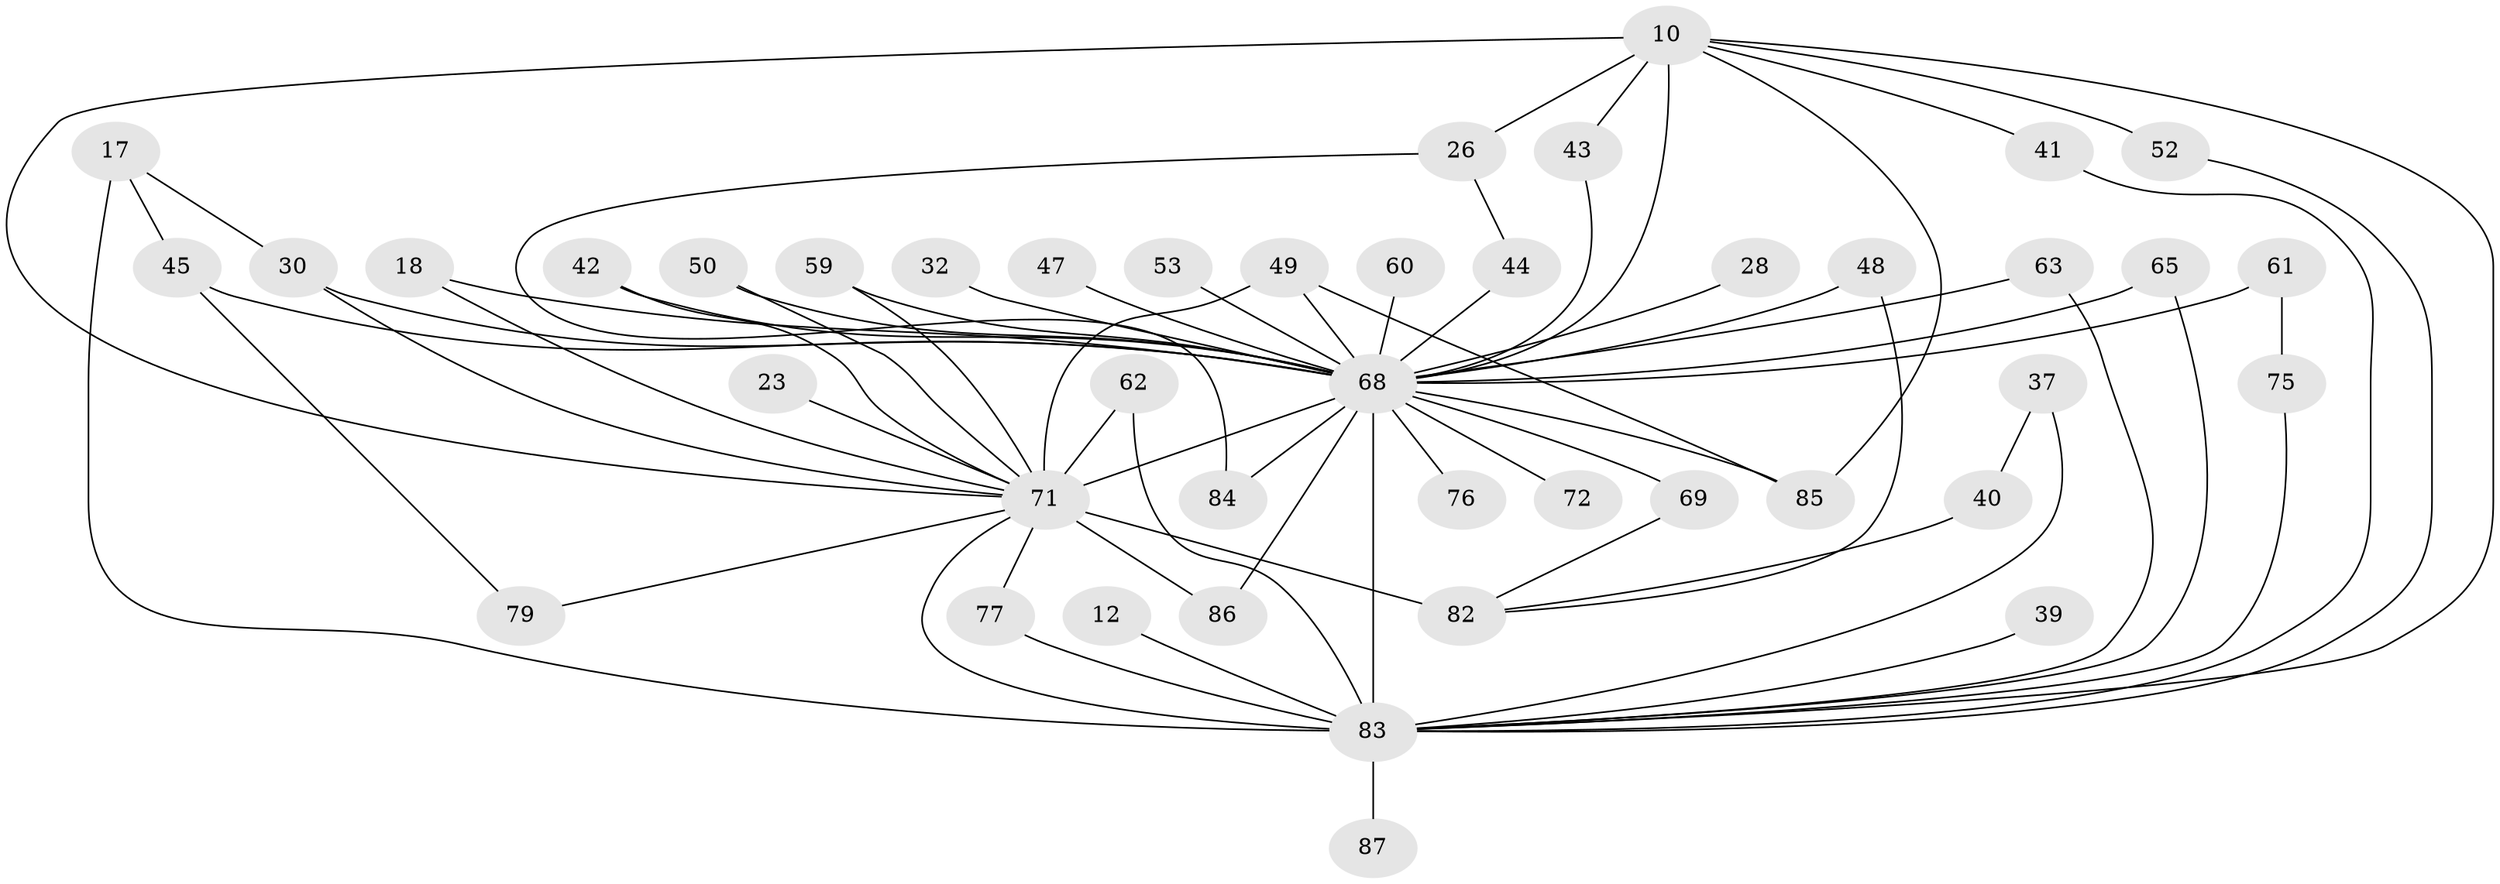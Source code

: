 // original degree distribution, {18: 0.034482758620689655, 17: 0.011494252873563218, 23: 0.011494252873563218, 19: 0.011494252873563218, 22: 0.011494252873563218, 28: 0.011494252873563218, 15: 0.022988505747126436, 4: 0.11494252873563218, 2: 0.5632183908045977, 5: 0.034482758620689655, 3: 0.14942528735632185, 6: 0.011494252873563218, 7: 0.011494252873563218}
// Generated by graph-tools (version 1.1) at 2025/44/03/09/25 04:44:58]
// undirected, 43 vertices, 70 edges
graph export_dot {
graph [start="1"]
  node [color=gray90,style=filled];
  10 [super="+9"];
  12;
  17;
  18;
  23;
  26;
  28;
  30 [super="+29"];
  32;
  37 [super="+34"];
  39;
  40;
  41;
  42;
  43;
  44;
  45 [super="+31"];
  47 [super="+27"];
  48;
  49 [super="+25+16"];
  50;
  52;
  53;
  59;
  60;
  61 [super="+56"];
  62 [super="+15"];
  63 [super="+35+55"];
  65;
  68 [super="+67+3+7+54"];
  69;
  71 [super="+4"];
  72;
  75;
  76 [super="+57"];
  77;
  79;
  82 [super="+70+51"];
  83 [super="+19+80+8"];
  84;
  85 [super="+81"];
  86;
  87;
  10 -- 26 [weight=2];
  10 -- 41;
  10 -- 43;
  10 -- 52 [weight=2];
  10 -- 85 [weight=2];
  10 -- 83 [weight=6];
  10 -- 68 [weight=10];
  10 -- 71 [weight=4];
  12 -- 83 [weight=2];
  17 -- 45;
  17 -- 30;
  17 -- 83 [weight=3];
  18 -- 68;
  18 -- 71;
  23 -- 71 [weight=2];
  26 -- 44;
  26 -- 84;
  28 -- 68 [weight=2];
  30 -- 68;
  30 -- 71;
  32 -- 68;
  37 -- 40;
  37 -- 83 [weight=3];
  39 -- 83 [weight=2];
  40 -- 82;
  41 -- 83;
  42 -- 68;
  42 -- 71;
  43 -- 68;
  44 -- 68;
  45 -- 79;
  45 -- 68 [weight=2];
  47 -- 68 [weight=3];
  48 -- 82;
  48 -- 68;
  49 -- 85;
  49 -- 68;
  49 -- 71 [weight=3];
  50 -- 68;
  50 -- 71;
  52 -- 83;
  53 -- 68 [weight=2];
  59 -- 68;
  59 -- 71;
  60 -- 68 [weight=2];
  61 -- 75;
  61 -- 68 [weight=3];
  62 -- 83 [weight=2];
  62 -- 71;
  63 -- 68 [weight=3];
  63 -- 83;
  65 -- 83;
  65 -- 68;
  68 -- 69;
  68 -- 76 [weight=4];
  68 -- 84;
  68 -- 83 [weight=14];
  68 -- 85 [weight=4];
  68 -- 71 [weight=11];
  68 -- 72 [weight=2];
  68 -- 86;
  69 -- 82;
  71 -- 77;
  71 -- 79;
  71 -- 82 [weight=5];
  71 -- 83 [weight=4];
  71 -- 86;
  75 -- 83;
  77 -- 83;
  83 -- 87;
}
